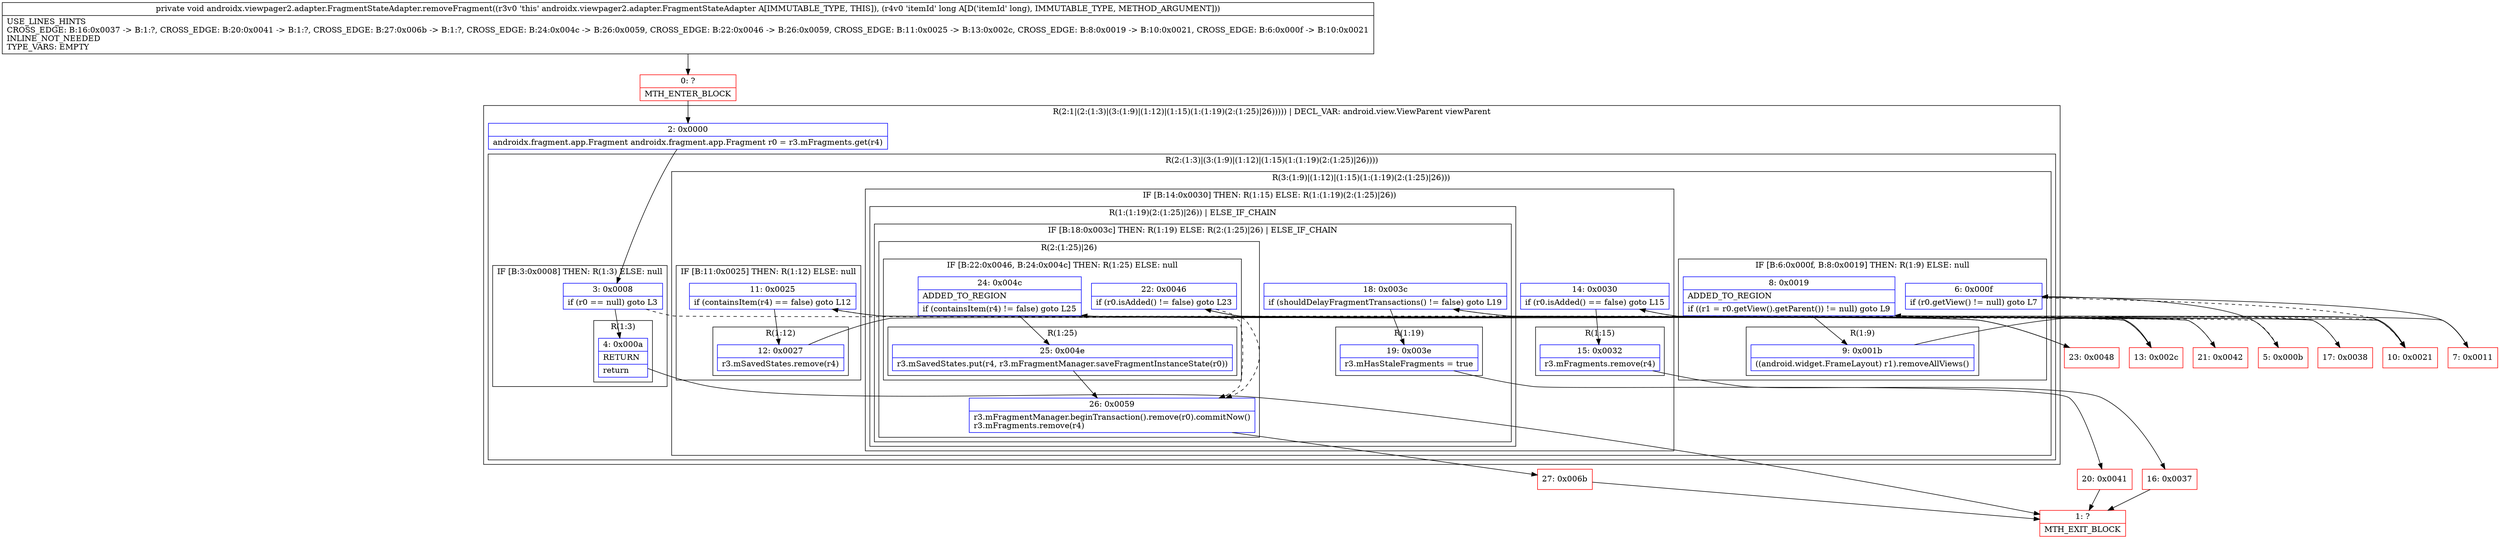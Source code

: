 digraph "CFG forandroidx.viewpager2.adapter.FragmentStateAdapter.removeFragment(J)V" {
subgraph cluster_Region_2052952955 {
label = "R(2:1|(2:(1:3)|(3:(1:9)|(1:12)|(1:15)(1:(1:19)(2:(1:25)|26))))) | DECL_VAR: android.view.ViewParent viewParent\l";
node [shape=record,color=blue];
Node_2 [shape=record,label="{2\:\ 0x0000|androidx.fragment.app.Fragment androidx.fragment.app.Fragment r0 = r3.mFragments.get(r4)\l}"];
subgraph cluster_Region_603659541 {
label = "R(2:(1:3)|(3:(1:9)|(1:12)|(1:15)(1:(1:19)(2:(1:25)|26))))";
node [shape=record,color=blue];
subgraph cluster_IfRegion_460673439 {
label = "IF [B:3:0x0008] THEN: R(1:3) ELSE: null";
node [shape=record,color=blue];
Node_3 [shape=record,label="{3\:\ 0x0008|if (r0 == null) goto L3\l}"];
subgraph cluster_Region_351790661 {
label = "R(1:3)";
node [shape=record,color=blue];
Node_4 [shape=record,label="{4\:\ 0x000a|RETURN\l|return\l}"];
}
}
subgraph cluster_Region_14476806 {
label = "R(3:(1:9)|(1:12)|(1:15)(1:(1:19)(2:(1:25)|26)))";
node [shape=record,color=blue];
subgraph cluster_IfRegion_494980548 {
label = "IF [B:6:0x000f, B:8:0x0019] THEN: R(1:9) ELSE: null";
node [shape=record,color=blue];
Node_6 [shape=record,label="{6\:\ 0x000f|if (r0.getView() != null) goto L7\l}"];
Node_8 [shape=record,label="{8\:\ 0x0019|ADDED_TO_REGION\l|if ((r1 = r0.getView().getParent()) != null) goto L9\l}"];
subgraph cluster_Region_1977109884 {
label = "R(1:9)";
node [shape=record,color=blue];
Node_9 [shape=record,label="{9\:\ 0x001b|((android.widget.FrameLayout) r1).removeAllViews()\l}"];
}
}
subgraph cluster_IfRegion_246474087 {
label = "IF [B:11:0x0025] THEN: R(1:12) ELSE: null";
node [shape=record,color=blue];
Node_11 [shape=record,label="{11\:\ 0x0025|if (containsItem(r4) == false) goto L12\l}"];
subgraph cluster_Region_626978618 {
label = "R(1:12)";
node [shape=record,color=blue];
Node_12 [shape=record,label="{12\:\ 0x0027|r3.mSavedStates.remove(r4)\l}"];
}
}
subgraph cluster_IfRegion_1533790973 {
label = "IF [B:14:0x0030] THEN: R(1:15) ELSE: R(1:(1:19)(2:(1:25)|26))";
node [shape=record,color=blue];
Node_14 [shape=record,label="{14\:\ 0x0030|if (r0.isAdded() == false) goto L15\l}"];
subgraph cluster_Region_1112920385 {
label = "R(1:15)";
node [shape=record,color=blue];
Node_15 [shape=record,label="{15\:\ 0x0032|r3.mFragments.remove(r4)\l}"];
}
subgraph cluster_Region_1968297946 {
label = "R(1:(1:19)(2:(1:25)|26)) | ELSE_IF_CHAIN\l";
node [shape=record,color=blue];
subgraph cluster_IfRegion_2084806602 {
label = "IF [B:18:0x003c] THEN: R(1:19) ELSE: R(2:(1:25)|26) | ELSE_IF_CHAIN\l";
node [shape=record,color=blue];
Node_18 [shape=record,label="{18\:\ 0x003c|if (shouldDelayFragmentTransactions() != false) goto L19\l}"];
subgraph cluster_Region_783718471 {
label = "R(1:19)";
node [shape=record,color=blue];
Node_19 [shape=record,label="{19\:\ 0x003e|r3.mHasStaleFragments = true\l}"];
}
subgraph cluster_Region_1728452998 {
label = "R(2:(1:25)|26)";
node [shape=record,color=blue];
subgraph cluster_IfRegion_1295731872 {
label = "IF [B:22:0x0046, B:24:0x004c] THEN: R(1:25) ELSE: null";
node [shape=record,color=blue];
Node_22 [shape=record,label="{22\:\ 0x0046|if (r0.isAdded() != false) goto L23\l}"];
Node_24 [shape=record,label="{24\:\ 0x004c|ADDED_TO_REGION\l|if (containsItem(r4) != false) goto L25\l}"];
subgraph cluster_Region_2096301361 {
label = "R(1:25)";
node [shape=record,color=blue];
Node_25 [shape=record,label="{25\:\ 0x004e|r3.mSavedStates.put(r4, r3.mFragmentManager.saveFragmentInstanceState(r0))\l}"];
}
}
Node_26 [shape=record,label="{26\:\ 0x0059|r3.mFragmentManager.beginTransaction().remove(r0).commitNow()\lr3.mFragments.remove(r4)\l}"];
}
}
}
}
}
}
}
Node_0 [shape=record,color=red,label="{0\:\ ?|MTH_ENTER_BLOCK\l}"];
Node_1 [shape=record,color=red,label="{1\:\ ?|MTH_EXIT_BLOCK\l}"];
Node_5 [shape=record,color=red,label="{5\:\ 0x000b}"];
Node_7 [shape=record,color=red,label="{7\:\ 0x0011}"];
Node_10 [shape=record,color=red,label="{10\:\ 0x0021}"];
Node_13 [shape=record,color=red,label="{13\:\ 0x002c}"];
Node_16 [shape=record,color=red,label="{16\:\ 0x0037}"];
Node_17 [shape=record,color=red,label="{17\:\ 0x0038}"];
Node_20 [shape=record,color=red,label="{20\:\ 0x0041}"];
Node_21 [shape=record,color=red,label="{21\:\ 0x0042}"];
Node_23 [shape=record,color=red,label="{23\:\ 0x0048}"];
Node_27 [shape=record,color=red,label="{27\:\ 0x006b}"];
MethodNode[shape=record,label="{private void androidx.viewpager2.adapter.FragmentStateAdapter.removeFragment((r3v0 'this' androidx.viewpager2.adapter.FragmentStateAdapter A[IMMUTABLE_TYPE, THIS]), (r4v0 'itemId' long A[D('itemId' long), IMMUTABLE_TYPE, METHOD_ARGUMENT]))  | USE_LINES_HINTS\lCROSS_EDGE: B:16:0x0037 \-\> B:1:?, CROSS_EDGE: B:20:0x0041 \-\> B:1:?, CROSS_EDGE: B:27:0x006b \-\> B:1:?, CROSS_EDGE: B:24:0x004c \-\> B:26:0x0059, CROSS_EDGE: B:22:0x0046 \-\> B:26:0x0059, CROSS_EDGE: B:11:0x0025 \-\> B:13:0x002c, CROSS_EDGE: B:8:0x0019 \-\> B:10:0x0021, CROSS_EDGE: B:6:0x000f \-\> B:10:0x0021\lINLINE_NOT_NEEDED\lTYPE_VARS: EMPTY\l}"];
MethodNode -> Node_0;Node_2 -> Node_3;
Node_3 -> Node_4;
Node_3 -> Node_5[style=dashed];
Node_4 -> Node_1;
Node_6 -> Node_7;
Node_6 -> Node_10[style=dashed];
Node_8 -> Node_9;
Node_8 -> Node_10[style=dashed];
Node_9 -> Node_10;
Node_11 -> Node_12;
Node_11 -> Node_13[style=dashed];
Node_12 -> Node_13;
Node_14 -> Node_15;
Node_14 -> Node_17[style=dashed];
Node_15 -> Node_16;
Node_18 -> Node_19;
Node_18 -> Node_21[style=dashed];
Node_19 -> Node_20;
Node_22 -> Node_23;
Node_22 -> Node_26[style=dashed];
Node_24 -> Node_25;
Node_24 -> Node_26[style=dashed];
Node_25 -> Node_26;
Node_26 -> Node_27;
Node_0 -> Node_2;
Node_5 -> Node_6;
Node_7 -> Node_8;
Node_10 -> Node_11;
Node_13 -> Node_14;
Node_16 -> Node_1;
Node_17 -> Node_18;
Node_20 -> Node_1;
Node_21 -> Node_22;
Node_23 -> Node_24;
Node_27 -> Node_1;
}

